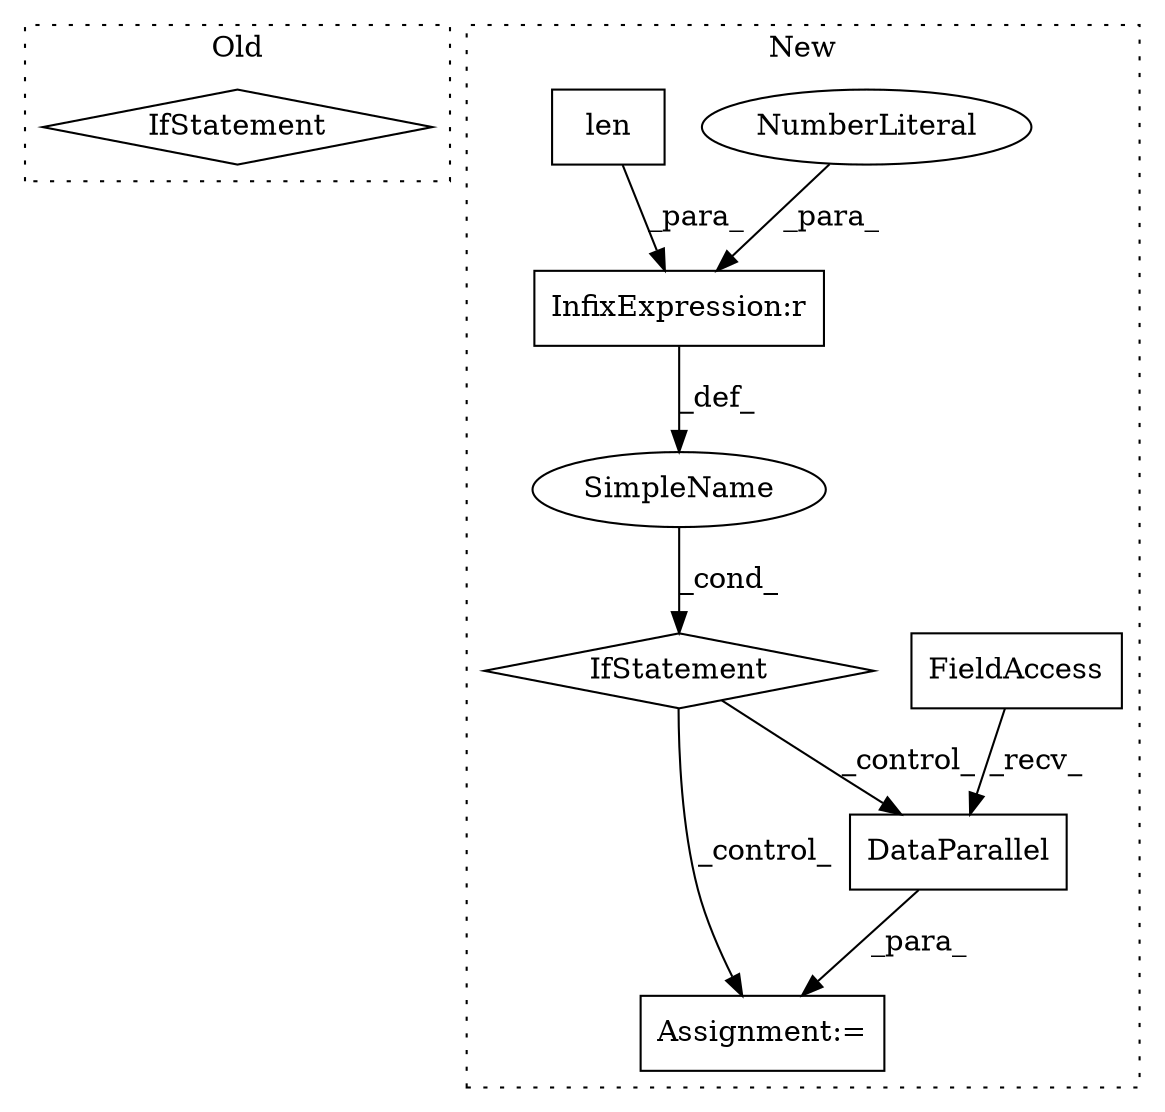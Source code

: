 digraph G {
subgraph cluster0 {
1 [label="IfStatement" a="25" s="6756,6780" l="4,2" shape="diamond"];
label = "Old";
style="dotted";
}
subgraph cluster1 {
2 [label="DataParallel" a="32" s="7858,7894" l="13,1" shape="box"];
3 [label="FieldAccess" a="22" s="7849" l="8" shape="box"];
4 [label="Assignment:=" a="7" s="7848" l="1" shape="box"];
5 [label="IfStatement" a="25" s="7803,7828" l="4,2" shape="diamond"];
6 [label="SimpleName" a="42" s="" l="" shape="ellipse"];
7 [label="InfixExpression:r" a="27" s="7824" l="3" shape="box"];
8 [label="NumberLiteral" a="34" s="7827" l="1" shape="ellipse"];
9 [label="len" a="32" s="7807,7823" l="4,1" shape="box"];
label = "New";
style="dotted";
}
2 -> 4 [label="_para_"];
3 -> 2 [label="_recv_"];
5 -> 2 [label="_control_"];
5 -> 4 [label="_control_"];
6 -> 5 [label="_cond_"];
7 -> 6 [label="_def_"];
8 -> 7 [label="_para_"];
9 -> 7 [label="_para_"];
}